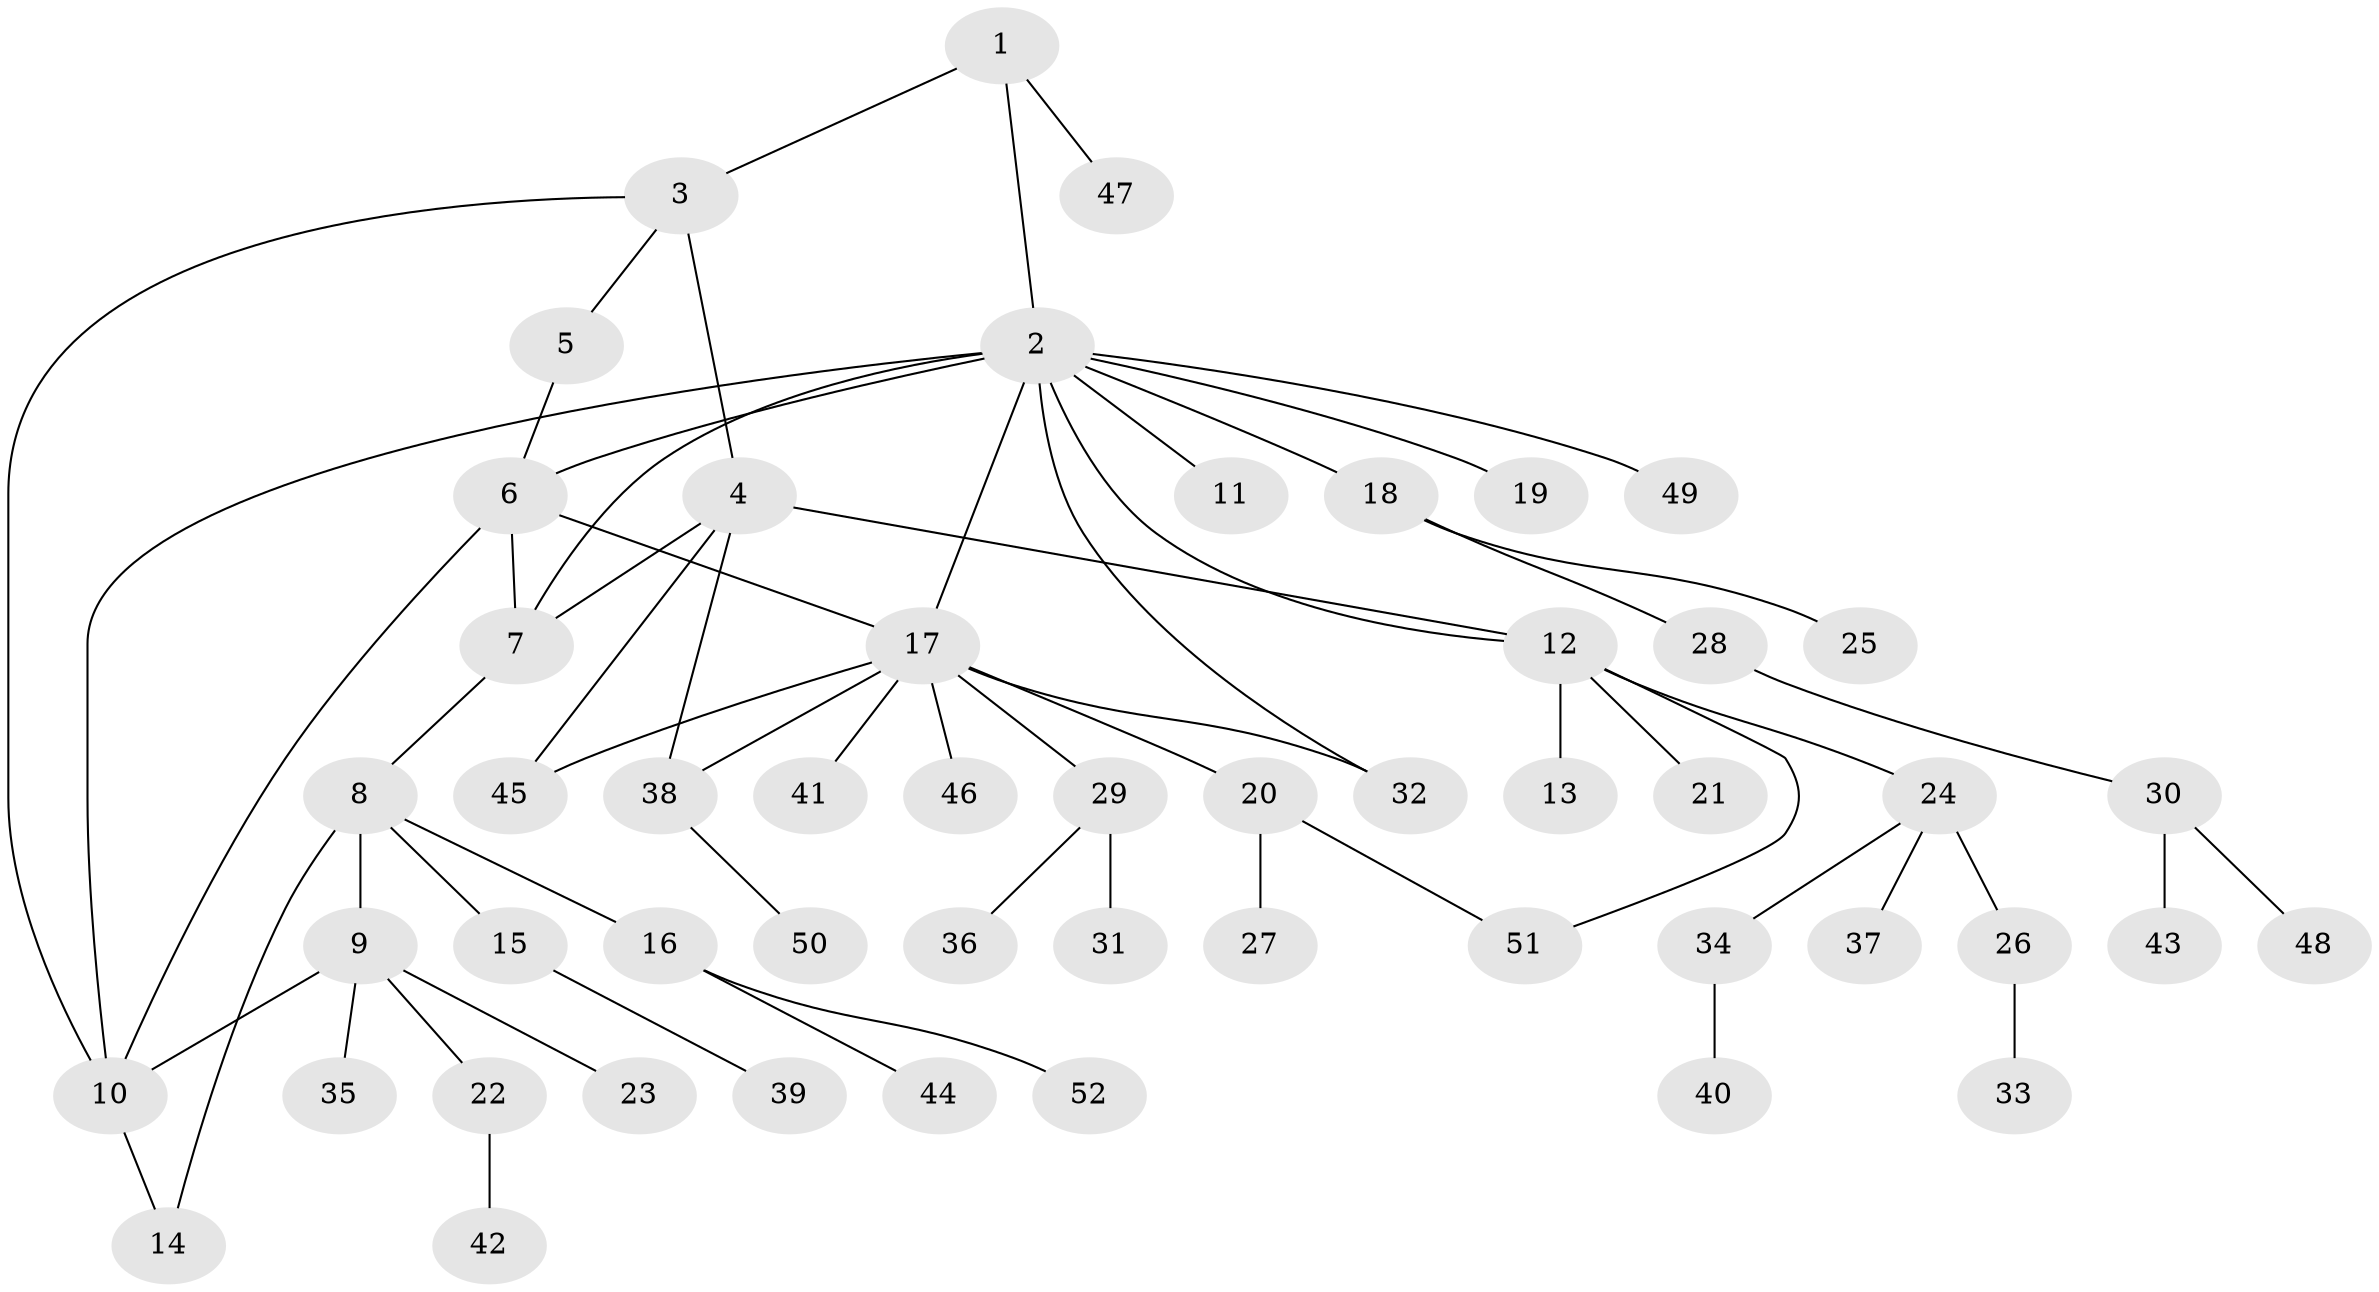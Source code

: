 // Generated by graph-tools (version 1.1) at 2025/15/03/09/25 04:15:47]
// undirected, 52 vertices, 64 edges
graph export_dot {
graph [start="1"]
  node [color=gray90,style=filled];
  1;
  2;
  3;
  4;
  5;
  6;
  7;
  8;
  9;
  10;
  11;
  12;
  13;
  14;
  15;
  16;
  17;
  18;
  19;
  20;
  21;
  22;
  23;
  24;
  25;
  26;
  27;
  28;
  29;
  30;
  31;
  32;
  33;
  34;
  35;
  36;
  37;
  38;
  39;
  40;
  41;
  42;
  43;
  44;
  45;
  46;
  47;
  48;
  49;
  50;
  51;
  52;
  1 -- 2;
  1 -- 3;
  1 -- 47;
  2 -- 6;
  2 -- 7;
  2 -- 10;
  2 -- 11;
  2 -- 12;
  2 -- 17;
  2 -- 18;
  2 -- 19;
  2 -- 32;
  2 -- 49;
  3 -- 4;
  3 -- 5;
  3 -- 10;
  4 -- 7;
  4 -- 12;
  4 -- 38;
  4 -- 45;
  5 -- 6;
  6 -- 7;
  6 -- 10;
  6 -- 17;
  7 -- 8;
  8 -- 9;
  8 -- 14;
  8 -- 15;
  8 -- 16;
  9 -- 10;
  9 -- 22;
  9 -- 23;
  9 -- 35;
  10 -- 14;
  12 -- 13;
  12 -- 21;
  12 -- 24;
  12 -- 51;
  15 -- 39;
  16 -- 44;
  16 -- 52;
  17 -- 20;
  17 -- 29;
  17 -- 32;
  17 -- 38;
  17 -- 41;
  17 -- 45;
  17 -- 46;
  18 -- 25;
  18 -- 28;
  20 -- 27;
  20 -- 51;
  22 -- 42;
  24 -- 26;
  24 -- 34;
  24 -- 37;
  26 -- 33;
  28 -- 30;
  29 -- 31;
  29 -- 36;
  30 -- 43;
  30 -- 48;
  34 -- 40;
  38 -- 50;
}
